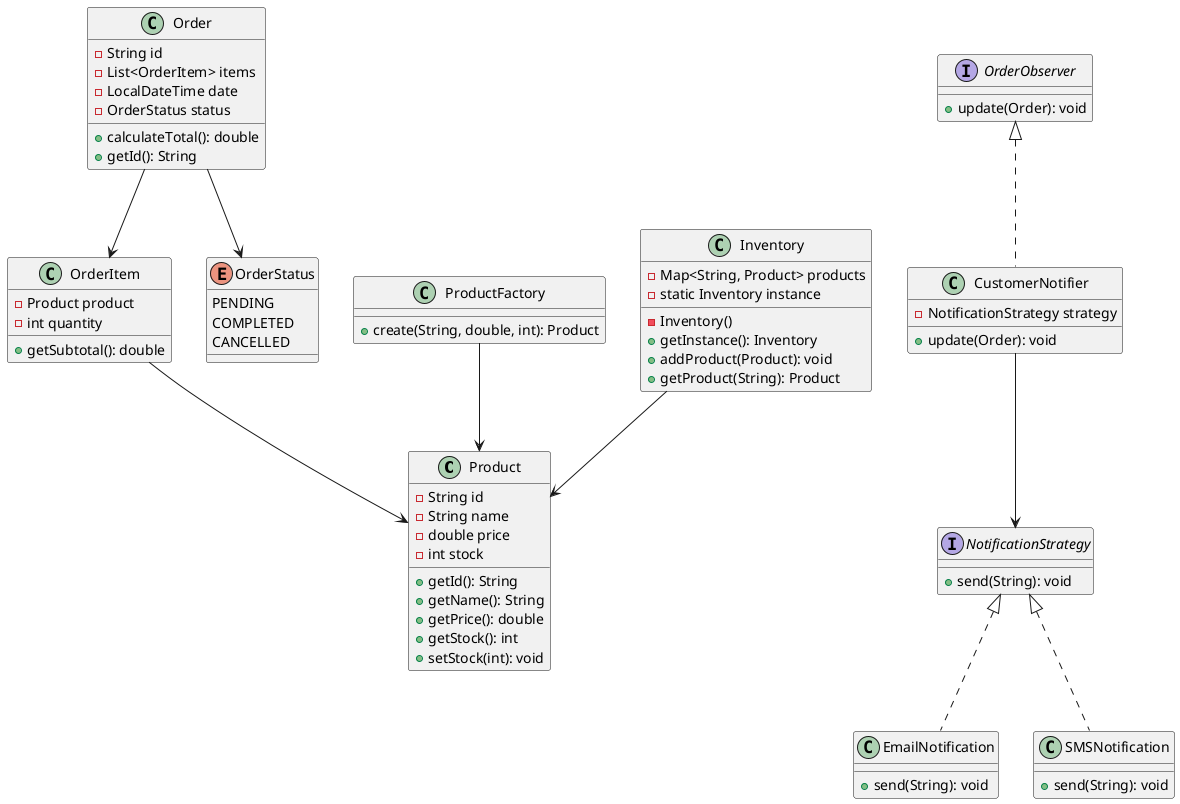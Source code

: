 @startuml

' Entidades del dominio
class Product {
  - String id
  - String name
  - double price
  - int stock
  + getId(): String
  + getName(): String
  + getPrice(): double
  + getStock(): int
  + setStock(int): void
}

class OrderItem {
  - Product product
  - int quantity
  + getSubtotal(): double
}

class Order {
  - String id
  - List<OrderItem> items
  - LocalDateTime date
  - OrderStatus status
  + calculateTotal(): double
  + getId(): String
}

enum OrderStatus {
  PENDING
  COMPLETED
  CANCELLED
}

' Fábrica
class ProductFactory {
  + create(String, double, int): Product
}

' Singleton de Inventario
class Inventory {
  - Map<String, Product> products
  - static Inventory instance
  - Inventory()
  + getInstance(): Inventory
  + addProduct(Product): void
  + getProduct(String): Product
}

' Strategy para notificaciones
interface NotificationStrategy {
  + send(String): void
}

class EmailNotification {
  + send(String): void
}

class SMSNotification {
  + send(String): void
}

' Observer
interface OrderObserver {
  + update(Order): void
}

class CustomerNotifier {
  - NotificationStrategy strategy
  + update(Order): void
}

' Relaciones
ProductFactory --> Product
Inventory --> Product
Order --> OrderItem
OrderItem --> Product
Order --> OrderStatus

NotificationStrategy <|.. EmailNotification
NotificationStrategy <|.. SMSNotification
OrderObserver <|.. CustomerNotifier
CustomerNotifier --> NotificationStrategy

@enduml
